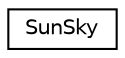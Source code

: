 digraph G
{
  edge [fontname="Helvetica",fontsize="10",labelfontname="Helvetica",labelfontsize="10"];
  node [fontname="Helvetica",fontsize="10",shape=record];
  rankdir=LR;
  Node1 [label="SunSky",height=0.2,width=0.4,color="black", fillcolor="white", style="filled",URL="$d7/dc2/structSunSky.html"];
}
